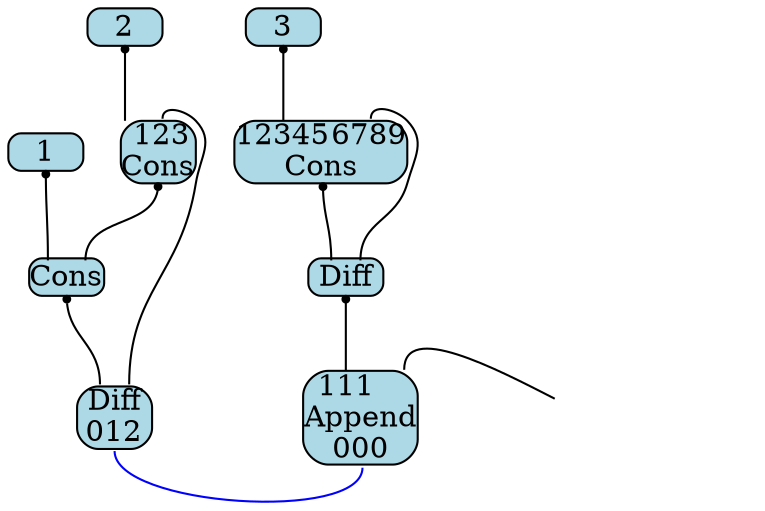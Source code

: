 graph app_list_1 {
    node [shape=rect, style="filled, rounded", fillcolor=lightblue, margin=0, width=0.5, height=0.25];
    edge [arrowtail=dot, arrowhead=dot, arrowsize=0.4];

    N1 [
        label=<
<TABLE BORDER="0" CELLBORDER="0" CELLSPACING="0" CELLPADDING="0">
  <TR><TD BORDER="0" COLSPAN="2">2</TD></TR>
  <TR><TD BORDER="0" COLSPAN="2" PORT="P0"></TD></TR>
</TABLE>>
    ];

    N2 [
        label=<
<TABLE BORDER="0" CELLBORDER="0" CELLSPACING="0" CELLPADDING="0">
  <TR>
    <TD BORDER="0" PORT="P1"></TD>
    <TD BORDER="0" PORT="P2">123</TD>
  </TR>
  <TR><TD BORDER="0" COLSPAN="2">Cons</TD></TR>
  <TR><TD BORDER="0" COLSPAN="2" PORT="P0"></TD></TR>
</TABLE>>
    ];

    N3 [
        label=<
<TABLE BORDER="0" CELLBORDER="0" CELLSPACING="0" CELLPADDING="0">
  <TR><TD BORDER="0" COLSPAN="2">1</TD></TR>
  <TR><TD BORDER="0" COLSPAN="2" PORT="P0"></TD></TR>
</TABLE>>
    ];

    N4 [
        label=<
<TABLE BORDER="0" CELLBORDER="0" CELLSPACING="0" CELLPADDING="0">
  <TR>
    <TD BORDER="0" PORT="P1"></TD>
    <TD BORDER="0" PORT="P2"></TD>
  </TR>
  <TR><TD BORDER="0" COLSPAN="2">Cons</TD></TR>
  <TR><TD BORDER="0" COLSPAN="2" PORT="P0"></TD></TR>
</TABLE>>
    ];

    N5 [
        label=<
<TABLE BORDER="0" CELLBORDER="0" CELLSPACING="0" CELLPADDING="0">
  <TR>
    <TD BORDER="0" PORT="P1"></TD>
    <TD BORDER="0" PORT="P2"></TD>
  </TR>
  <TR><TD BORDER="0" COLSPAN="2">Diff</TD></TR>
  <TR><TD BORDER="0" COLSPAN="2" PORT="P0">012</TD></TR>
</TABLE>>
    ];

    N6 [
        label=<
<TABLE BORDER="0" CELLBORDER="0" CELLSPACING="0" CELLPADDING="0">
  <TR><TD BORDER="0" COLSPAN="2">3</TD></TR>
  <TR><TD BORDER="0" COLSPAN="2" PORT="P0"></TD></TR>
</TABLE>>
    ];

    N7 [
        label=<
<TABLE BORDER="0" CELLBORDER="0" CELLSPACING="0" CELLPADDING="0">
  <TR>
    <TD BORDER="0" PORT="P1">12345</TD>
    <TD BORDER="0" PORT="P2">6789</TD>
  </TR>
  <TR><TD BORDER="0" COLSPAN="2">Cons</TD></TR>
  <TR><TD BORDER="0" COLSPAN="2" PORT="P0"></TD></TR>
</TABLE>>
    ];

    N8 [
        label=<
<TABLE BORDER="0" CELLBORDER="0" CELLSPACING="0" CELLPADDING="0">
  <TR>
    <TD BORDER="0" PORT="P1"></TD>
    <TD BORDER="0" PORT="P2"></TD>
  </TR>
  <TR><TD BORDER="0" COLSPAN="2">Diff</TD></TR>
  <TR><TD BORDER="0" COLSPAN="2" PORT="P0"></TD></TR>
</TABLE>>
    ];

    N9 [
        label=<
<TABLE BORDER="0" CELLBORDER="0" CELLSPACING="0" CELLPADDING="0">
  <TR>
    <TD BORDER="0" PORT="P1">111</TD>
    <TD BORDER="0" PORT="P2"></TD>
  </TR>
  <TR><TD BORDER="0" COLSPAN="2">Append</TD></TR>
  <TR><TD BORDER="0" COLSPAN="2" PORT="P0">000</TD></TR>
</TABLE>>
    ];

    N1:P0:s -- N2:P1:n [dir=back];
    N3:P0:s -- N4:P1:n [dir=back];
    N2:P0:s -- N4:P2:n [dir=back];
    N4:P0:s -- N5:P1:n [dir=back];
    N2:P2:n -- N5:P2:n;
    N6:P0:s -- N7:P1:n [dir=back];
    N7:P0:s -- N8:P1:n [dir=back];
    N7:P2:n -- N8:P2:n;
    N8:P0:s -- N9:P1:n [dir=back];
    N5:P0:s -- N9:P0:s [constraint=false, color="blue", dir=both];

    _N_for_free_port_P2 [style=invis];
    { rank=same; N9; _N_for_free_port_P2 };
    N9:P2:n -- _N_for_free_port_P2;
}
